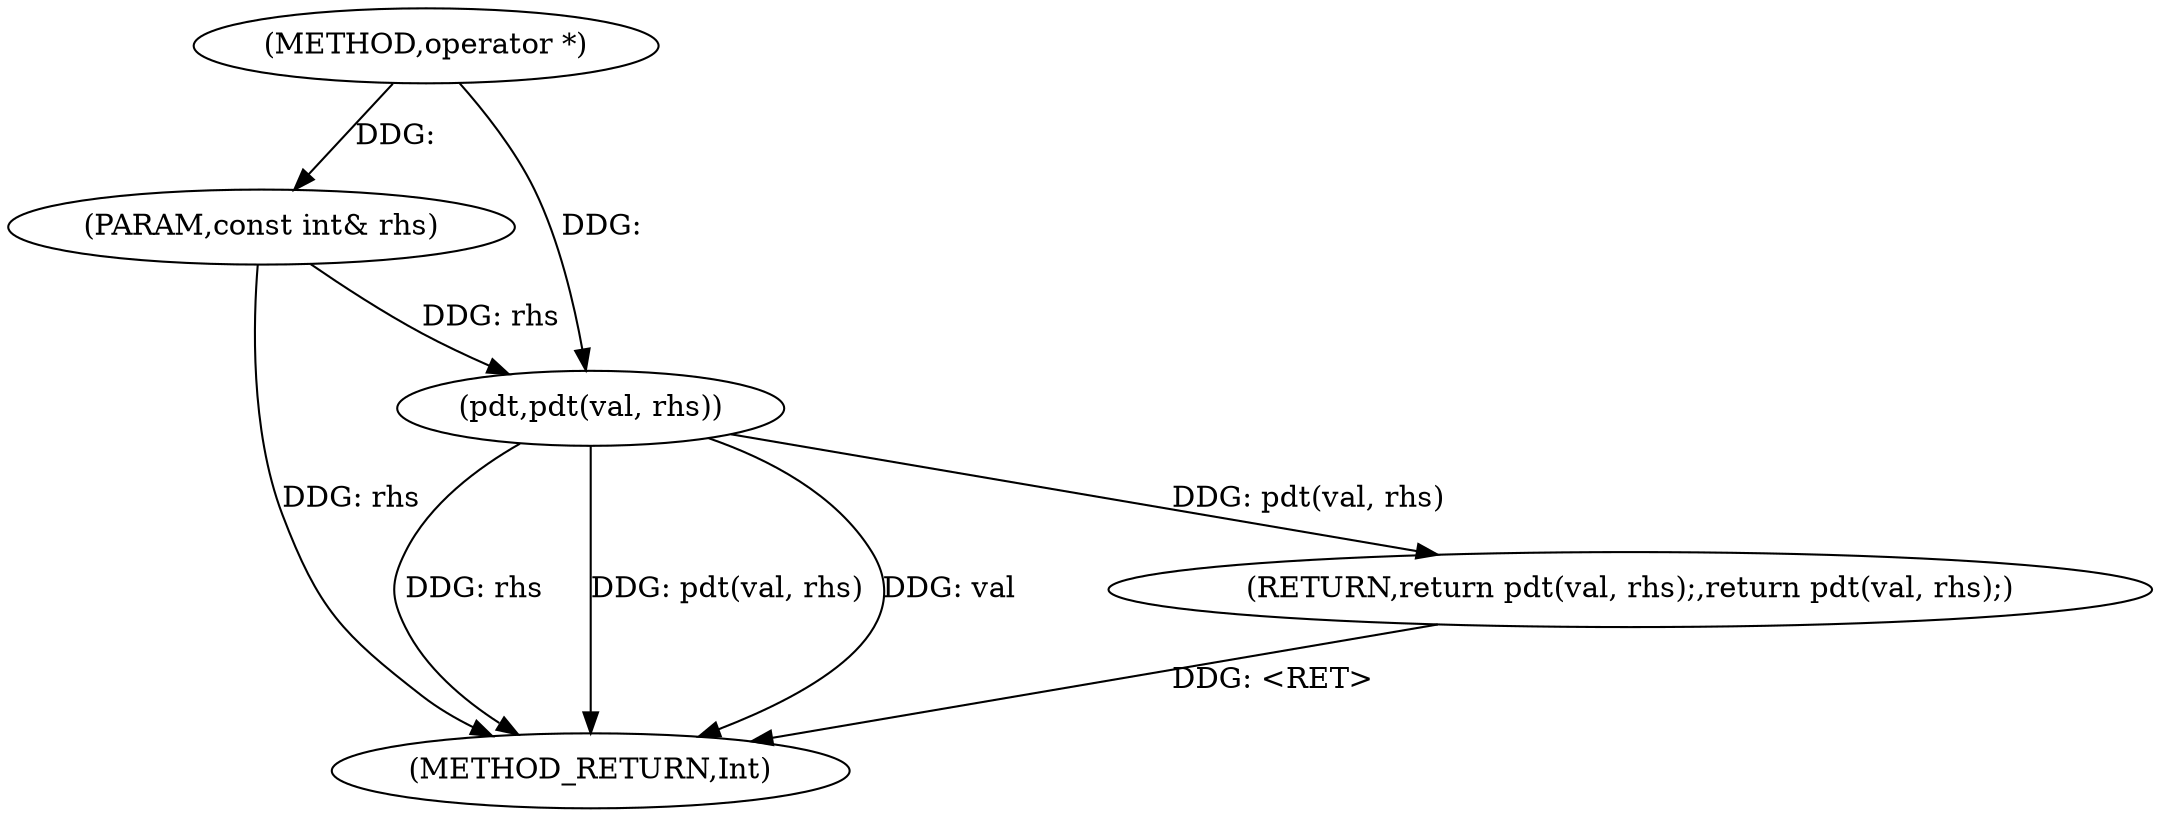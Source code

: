 digraph "operator *" {  
"1002392" [label = "(METHOD,operator *)" ]
"1002399" [label = "(METHOD_RETURN,Int)" ]
"1002393" [label = "(PARAM,const int& rhs)" ]
"1002395" [label = "(RETURN,return pdt(val, rhs);,return pdt(val, rhs);)" ]
"1002396" [label = "(pdt,pdt(val, rhs))" ]
  "1002395" -> "1002399"  [ label = "DDG: <RET>"] 
  "1002393" -> "1002399"  [ label = "DDG: rhs"] 
  "1002396" -> "1002399"  [ label = "DDG: rhs"] 
  "1002396" -> "1002399"  [ label = "DDG: pdt(val, rhs)"] 
  "1002396" -> "1002399"  [ label = "DDG: val"] 
  "1002392" -> "1002393"  [ label = "DDG: "] 
  "1002396" -> "1002395"  [ label = "DDG: pdt(val, rhs)"] 
  "1002392" -> "1002396"  [ label = "DDG: "] 
  "1002393" -> "1002396"  [ label = "DDG: rhs"] 
}
